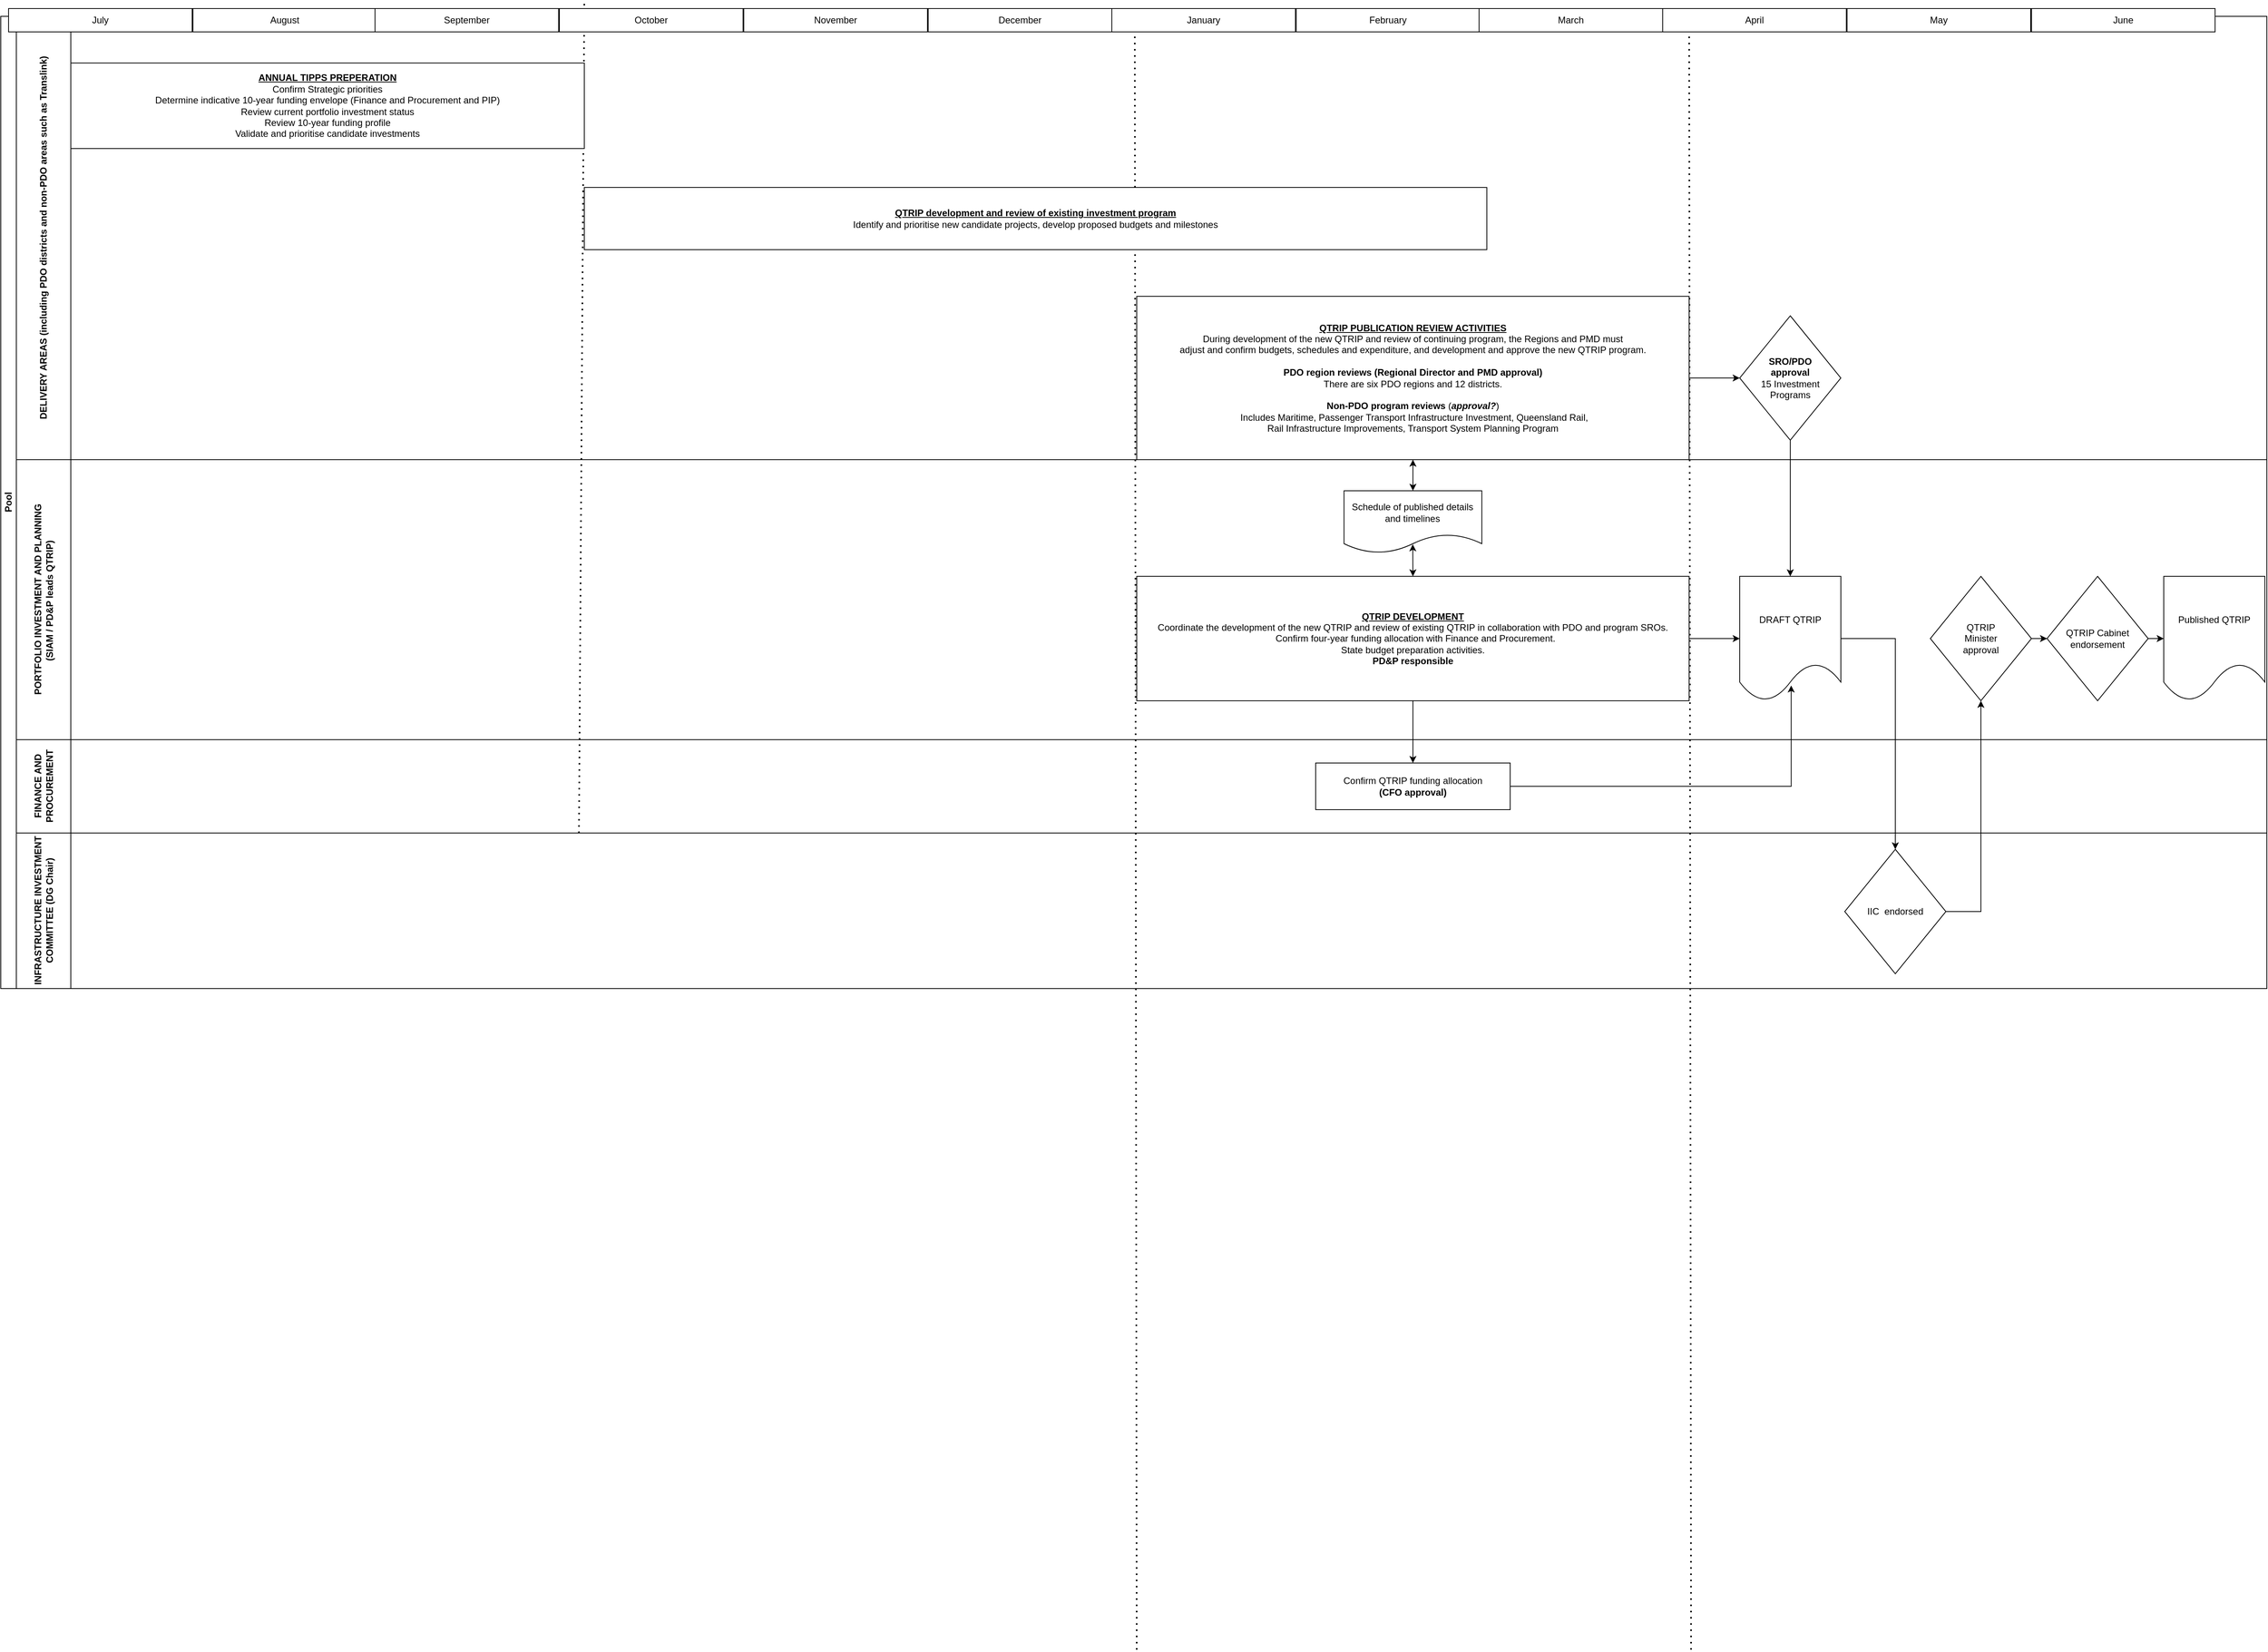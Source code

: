 <mxfile version="20.6.0" type="github" pages="2">
  <diagram id="prtHgNgQTEPvFCAcTncT" name="Page-1">
    <mxGraphModel dx="1211" dy="641" grid="1" gridSize="10" guides="1" tooltips="1" connect="1" arrows="1" fold="1" page="1" pageScale="1" pageWidth="1654" pageHeight="1169" math="0" shadow="0">
      <root>
        <mxCell id="0" />
        <mxCell id="1" parent="0" />
        <mxCell id="dNxyNK7c78bLwvsdeMH5-19" value="Pool" style="swimlane;html=1;childLayout=stackLayout;resizeParent=1;resizeParentMax=0;horizontal=0;startSize=20;horizontalStack=0;" parent="1" vertex="1">
          <mxGeometry x="200" y="90" width="2912.5" height="1250" as="geometry" />
        </mxCell>
        <mxCell id="dNxyNK7c78bLwvsdeMH5-20" value="DELIVERY AREAS (including PDO districts and non-PDO areas such as Translink)" style="swimlane;html=1;startSize=70;horizontal=0;" parent="dNxyNK7c78bLwvsdeMH5-19" vertex="1">
          <mxGeometry x="20" width="2892.5" height="570" as="geometry" />
        </mxCell>
        <mxCell id="J4HFlhDhFd4bc666YAR--60" value="" style="endArrow=none;dashed=1;html=1;dashPattern=1 3;strokeWidth=2;rounded=0;entryX=0;entryY=1;entryDx=0;entryDy=0;exitX=0.25;exitY=1;exitDx=0;exitDy=0;" edge="1" parent="dNxyNK7c78bLwvsdeMH5-20" source="dNxyNK7c78bLwvsdeMH5-22">
          <mxGeometry width="50" height="50" relative="1" as="geometry">
            <mxPoint x="730" y="940" as="sourcePoint" />
            <mxPoint x="730.0" y="-20" as="targetPoint" />
          </mxGeometry>
        </mxCell>
        <mxCell id="CpiX4Lv9qsMPHa_85J-V-12" style="edgeStyle=orthogonalEdgeStyle;rounded=0;orthogonalLoop=1;jettySize=auto;html=1;entryX=0;entryY=0.5;entryDx=0;entryDy=0;" edge="1" parent="dNxyNK7c78bLwvsdeMH5-20" source="J4HFlhDhFd4bc666YAR--69" target="J4HFlhDhFd4bc666YAR--165">
          <mxGeometry relative="1" as="geometry" />
        </mxCell>
        <mxCell id="J4HFlhDhFd4bc666YAR--69" value="&lt;b style=&quot;text-decoration-line: underline;&quot;&gt;QTRIP PUBLICATION REVIEW ACTIVITIES&lt;br&gt;&lt;/b&gt;During development of the new QTRIP and review of continuing program, the Regions and PMD must&lt;br&gt;adjust and confirm budgets, schedules and expenditure, and development and approve the new QTRIP program.&lt;br&gt;&lt;br&gt;&lt;b&gt;PDO region reviews (&lt;/b&gt;&lt;b&gt;Regional Director and PMD approval)&lt;/b&gt;&lt;br&gt;There are six PDO regions and 12 districts.&lt;br&gt;&lt;br&gt;&lt;span style=&quot;font-weight: bold;&quot;&gt;Non-PDO program reviews&amp;nbsp;&lt;/span&gt;(&lt;i&gt;&lt;b&gt;approval?&lt;/b&gt;&lt;/i&gt;)&lt;br&gt;&lt;span style=&quot;white-space: pre;&quot;&gt;	&lt;/span&gt;Includes Maritime, Passenger Transport Infrastructure Investment, Queensland Rail,&lt;br&gt;Rail Infrastructure Improvements, Transport System Planning Program" style="rounded=0;whiteSpace=wrap;html=1;" vertex="1" parent="dNxyNK7c78bLwvsdeMH5-20">
          <mxGeometry x="1440" y="360" width="710" height="210" as="geometry" />
        </mxCell>
        <mxCell id="J4HFlhDhFd4bc666YAR--109" value="" style="endArrow=none;dashed=1;html=1;dashPattern=1 3;strokeWidth=2;rounded=0;entryX=0;entryY=1;entryDx=0;entryDy=0;" edge="1" parent="dNxyNK7c78bLwvsdeMH5-20">
          <mxGeometry x="20" width="50" height="50" relative="1" as="geometry">
            <mxPoint x="1440" y="2100" as="sourcePoint" />
            <mxPoint x="1437.5" as="targetPoint" />
          </mxGeometry>
        </mxCell>
        <mxCell id="J4HFlhDhFd4bc666YAR--110" value="" style="endArrow=none;dashed=1;html=1;dashPattern=1 3;strokeWidth=2;rounded=0;entryX=0;entryY=1;entryDx=0;entryDy=0;" edge="1" parent="dNxyNK7c78bLwvsdeMH5-20">
          <mxGeometry x="20" width="50" height="50" relative="1" as="geometry">
            <mxPoint x="2152.5" y="2100.0" as="sourcePoint" />
            <mxPoint x="2150" as="targetPoint" />
          </mxGeometry>
        </mxCell>
        <mxCell id="J4HFlhDhFd4bc666YAR--111" value="&lt;b&gt;&lt;u&gt;ANNUAL TIPPS PREPERATION&lt;br&gt;&lt;/u&gt;&lt;/b&gt;Confirm Strategic priorities&lt;br&gt;Determine indicative 10-year funding envelope (Finance and Procurement and PIP)&lt;br&gt;Review current portfolio investment status&lt;br&gt;Review 10-year funding profile&lt;br&gt;Validate and prioritise candidate investments" style="rounded=0;whiteSpace=wrap;html=1;fontFamily=Helvetica;fontSize=12;fontColor=#000000;align=center;" vertex="1" parent="dNxyNK7c78bLwvsdeMH5-20">
          <mxGeometry x="70" y="60" width="660" height="110" as="geometry" />
        </mxCell>
        <mxCell id="J4HFlhDhFd4bc666YAR--131" value="&lt;b&gt;&lt;u&gt;QTRIP development and review of existing investment program&lt;br&gt;&lt;/u&gt;&lt;/b&gt;Identify and prioritise new candidate projects, develop proposed budgets and milestones&lt;b&gt;&lt;u&gt;&lt;br&gt;&lt;/u&gt;&lt;/b&gt;" style="rounded=0;whiteSpace=wrap;html=1;" vertex="1" parent="dNxyNK7c78bLwvsdeMH5-20">
          <mxGeometry x="730" y="220" width="1160" height="80" as="geometry" />
        </mxCell>
        <mxCell id="J4HFlhDhFd4bc666YAR--165" value="&lt;b&gt;SRO/PDO&lt;br&gt;approval&lt;/b&gt;&lt;br&gt;15 Investment&lt;br&gt;Programs" style="rhombus;whiteSpace=wrap;html=1;" vertex="1" parent="dNxyNK7c78bLwvsdeMH5-20">
          <mxGeometry x="2215" y="385" width="130" height="160" as="geometry" />
        </mxCell>
        <mxCell id="dNxyNK7c78bLwvsdeMH5-21" value="PORTFOLIO INVESTMENT AND PLANNING&lt;br&gt;(SIAM / PD&amp;amp;P leads QTRIP)&amp;nbsp;" style="swimlane;html=1;startSize=70;horizontal=0;" parent="dNxyNK7c78bLwvsdeMH5-19" vertex="1">
          <mxGeometry x="20" y="570" width="2892.5" height="360" as="geometry" />
        </mxCell>
        <mxCell id="J4HFlhDhFd4bc666YAR--175" value="" style="edgeStyle=orthogonalEdgeStyle;rounded=0;orthogonalLoop=1;jettySize=auto;html=1;" edge="1" parent="dNxyNK7c78bLwvsdeMH5-21" source="J4HFlhDhFd4bc666YAR--126" target="J4HFlhDhFd4bc666YAR--174">
          <mxGeometry relative="1" as="geometry" />
        </mxCell>
        <mxCell id="J4HFlhDhFd4bc666YAR--126" value="&lt;b&gt;&lt;u&gt;QTRIP DEVELOPMENT&lt;/u&gt;&lt;/b&gt;&lt;br&gt;Coordinate the development of the new QTRIP and review of existing QTRIP in collaboration with PDO and program SROs.&lt;br&gt;&amp;nbsp; Confirm four-year funding allocation with Finance and Procurement.&lt;br&gt;State budget preparation activities.&lt;br&gt;&lt;b&gt;PD&amp;amp;P responsible&lt;/b&gt;" style="rounded=0;whiteSpace=wrap;html=1;" vertex="1" parent="dNxyNK7c78bLwvsdeMH5-21">
          <mxGeometry x="1440" y="150" width="710" height="160" as="geometry" />
        </mxCell>
        <mxCell id="J4HFlhDhFd4bc666YAR--127" value="Schedule of published details and timelines" style="shape=document;whiteSpace=wrap;html=1;boundedLbl=1;rounded=0;" vertex="1" parent="dNxyNK7c78bLwvsdeMH5-21">
          <mxGeometry x="1706.43" y="40" width="177.14" height="80" as="geometry" />
        </mxCell>
        <mxCell id="J4HFlhDhFd4bc666YAR--174" value="DRAFT QTRIP" style="shape=document;whiteSpace=wrap;html=1;boundedLbl=1;rounded=0;" vertex="1" parent="dNxyNK7c78bLwvsdeMH5-21">
          <mxGeometry x="2215" y="150" width="130" height="160" as="geometry" />
        </mxCell>
        <mxCell id="J4HFlhDhFd4bc666YAR--182" value="" style="edgeStyle=orthogonalEdgeStyle;rounded=0;orthogonalLoop=1;jettySize=auto;html=1;" edge="1" parent="dNxyNK7c78bLwvsdeMH5-21" source="J4HFlhDhFd4bc666YAR--178" target="J4HFlhDhFd4bc666YAR--181">
          <mxGeometry relative="1" as="geometry" />
        </mxCell>
        <mxCell id="J4HFlhDhFd4bc666YAR--178" value="QTRIP &lt;br&gt;Minister&lt;br&gt;approval" style="rhombus;whiteSpace=wrap;html=1;rounded=0;" vertex="1" parent="dNxyNK7c78bLwvsdeMH5-21">
          <mxGeometry x="2460" y="150" width="130" height="160" as="geometry" />
        </mxCell>
        <mxCell id="CpiX4Lv9qsMPHa_85J-V-31" style="edgeStyle=orthogonalEdgeStyle;rounded=0;orthogonalLoop=1;jettySize=auto;html=1;entryX=0;entryY=0.5;entryDx=0;entryDy=0;" edge="1" parent="dNxyNK7c78bLwvsdeMH5-21" source="J4HFlhDhFd4bc666YAR--181" target="J4HFlhDhFd4bc666YAR--185">
          <mxGeometry relative="1" as="geometry" />
        </mxCell>
        <mxCell id="J4HFlhDhFd4bc666YAR--181" value="QTRIP Cabinet endorsement" style="rhombus;whiteSpace=wrap;html=1;rounded=0;" vertex="1" parent="dNxyNK7c78bLwvsdeMH5-21">
          <mxGeometry x="2610" y="150" width="130" height="160" as="geometry" />
        </mxCell>
        <mxCell id="J4HFlhDhFd4bc666YAR--185" value="Published QTRIP" style="shape=document;whiteSpace=wrap;html=1;boundedLbl=1;rounded=0;" vertex="1" parent="dNxyNK7c78bLwvsdeMH5-21">
          <mxGeometry x="2760" y="150" width="130" height="160" as="geometry" />
        </mxCell>
        <mxCell id="CpiX4Lv9qsMPHa_85J-V-23" value="" style="endArrow=classic;startArrow=classic;html=1;rounded=0;entryX=0.528;entryY=0.923;entryDx=0;entryDy=0;entryPerimeter=0;exitX=0.5;exitY=0;exitDx=0;exitDy=0;" edge="1" parent="dNxyNK7c78bLwvsdeMH5-21" source="J4HFlhDhFd4bc666YAR--126">
          <mxGeometry width="50" height="50" relative="1" as="geometry">
            <mxPoint x="1794.83" y="155" as="sourcePoint" />
            <mxPoint x="1794.79" y="108.84" as="targetPoint" />
          </mxGeometry>
        </mxCell>
        <mxCell id="dNxyNK7c78bLwvsdeMH5-22" value="FINANCE AND&lt;br&gt;PROCUREMENT" style="swimlane;html=1;startSize=70;horizontal=0;" parent="dNxyNK7c78bLwvsdeMH5-19" vertex="1">
          <mxGeometry x="20" y="930" width="2892.5" height="120" as="geometry" />
        </mxCell>
        <mxCell id="J4HFlhDhFd4bc666YAR--172" value="Confirm QTRIP funding allocation&lt;br&gt;&lt;b&gt;(CFO approval)&lt;/b&gt;" style="rounded=0;whiteSpace=wrap;html=1;" vertex="1" parent="dNxyNK7c78bLwvsdeMH5-22">
          <mxGeometry x="1670" y="30" width="250" height="60" as="geometry" />
        </mxCell>
        <mxCell id="J4HFlhDhFd4bc666YAR--123" value="INFRASTRUCTURE INVESTMENT&lt;br&gt;COMMITTEE (DG Chair)" style="swimlane;html=1;startSize=70;horizontal=0;" vertex="1" parent="dNxyNK7c78bLwvsdeMH5-19">
          <mxGeometry x="20" y="1050" width="2892.5" height="200" as="geometry" />
        </mxCell>
        <mxCell id="J4HFlhDhFd4bc666YAR--176" value="IIC&amp;nbsp; endorsed" style="rhombus;whiteSpace=wrap;html=1;rounded=0;" vertex="1" parent="J4HFlhDhFd4bc666YAR--123">
          <mxGeometry x="2350" y="21" width="130" height="160" as="geometry" />
        </mxCell>
        <mxCell id="CpiX4Lv9qsMPHa_85J-V-9" style="edgeStyle=orthogonalEdgeStyle;rounded=0;orthogonalLoop=1;jettySize=auto;html=1;entryX=0.5;entryY=0;entryDx=0;entryDy=0;" edge="1" parent="dNxyNK7c78bLwvsdeMH5-19" source="J4HFlhDhFd4bc666YAR--165" target="J4HFlhDhFd4bc666YAR--174">
          <mxGeometry relative="1" as="geometry" />
        </mxCell>
        <mxCell id="CpiX4Lv9qsMPHa_85J-V-11" style="edgeStyle=orthogonalEdgeStyle;rounded=0;orthogonalLoop=1;jettySize=auto;html=1;entryX=0.5;entryY=0;entryDx=0;entryDy=0;" edge="1" parent="dNxyNK7c78bLwvsdeMH5-19" source="J4HFlhDhFd4bc666YAR--174" target="J4HFlhDhFd4bc666YAR--176">
          <mxGeometry relative="1" as="geometry">
            <mxPoint x="2430.0" y="930" as="targetPoint" />
          </mxGeometry>
        </mxCell>
        <mxCell id="CpiX4Lv9qsMPHa_85J-V-24" style="edgeStyle=orthogonalEdgeStyle;rounded=0;orthogonalLoop=1;jettySize=auto;html=1;entryX=0.5;entryY=0;entryDx=0;entryDy=0;" edge="1" parent="dNxyNK7c78bLwvsdeMH5-19" source="J4HFlhDhFd4bc666YAR--126" target="J4HFlhDhFd4bc666YAR--172">
          <mxGeometry relative="1" as="geometry" />
        </mxCell>
        <mxCell id="CpiX4Lv9qsMPHa_85J-V-25" style="edgeStyle=orthogonalEdgeStyle;rounded=0;orthogonalLoop=1;jettySize=auto;html=1;entryX=0.509;entryY=0.877;entryDx=0;entryDy=0;entryPerimeter=0;" edge="1" parent="dNxyNK7c78bLwvsdeMH5-19" source="J4HFlhDhFd4bc666YAR--172" target="J4HFlhDhFd4bc666YAR--174">
          <mxGeometry relative="1" as="geometry" />
        </mxCell>
        <mxCell id="CpiX4Lv9qsMPHa_85J-V-26" style="edgeStyle=orthogonalEdgeStyle;rounded=0;orthogonalLoop=1;jettySize=auto;html=1;entryX=0.5;entryY=1;entryDx=0;entryDy=0;" edge="1" parent="dNxyNK7c78bLwvsdeMH5-19" source="J4HFlhDhFd4bc666YAR--176" target="J4HFlhDhFd4bc666YAR--178">
          <mxGeometry relative="1" as="geometry">
            <Array as="points">
              <mxPoint x="2545" y="1151" />
            </Array>
          </mxGeometry>
        </mxCell>
        <mxCell id="dNxyNK7c78bLwvsdeMH5-24" value="July" style="rounded=0;whiteSpace=wrap;html=1;fontFamily=Helvetica;fontSize=12;fontColor=#000000;align=center;" parent="1" vertex="1">
          <mxGeometry x="210" y="80" width="236" height="30" as="geometry" />
        </mxCell>
        <mxCell id="J4HFlhDhFd4bc666YAR--98" value="August" style="rounded=0;whiteSpace=wrap;html=1;fontFamily=Helvetica;fontSize=12;fontColor=#000000;align=center;" vertex="1" parent="1">
          <mxGeometry x="447" y="80" width="236" height="30" as="geometry" />
        </mxCell>
        <mxCell id="J4HFlhDhFd4bc666YAR--99" value="October" style="rounded=0;whiteSpace=wrap;html=1;fontFamily=Helvetica;fontSize=12;fontColor=#000000;align=center;" vertex="1" parent="1">
          <mxGeometry x="918" y="80" width="236" height="30" as="geometry" />
        </mxCell>
        <mxCell id="J4HFlhDhFd4bc666YAR--100" value="September" style="rounded=0;whiteSpace=wrap;html=1;fontFamily=Helvetica;fontSize=12;fontColor=#000000;align=center;" vertex="1" parent="1">
          <mxGeometry x="681" y="80" width="236" height="30" as="geometry" />
        </mxCell>
        <mxCell id="J4HFlhDhFd4bc666YAR--101" value="December" style="rounded=0;whiteSpace=wrap;html=1;fontFamily=Helvetica;fontSize=12;fontColor=#000000;align=center;" vertex="1" parent="1">
          <mxGeometry x="1392" y="80" width="236" height="30" as="geometry" />
        </mxCell>
        <mxCell id="J4HFlhDhFd4bc666YAR--102" value="November" style="rounded=0;whiteSpace=wrap;html=1;fontFamily=Helvetica;fontSize=12;fontColor=#000000;align=center;" vertex="1" parent="1">
          <mxGeometry x="1155" y="80" width="236" height="30" as="geometry" />
        </mxCell>
        <mxCell id="J4HFlhDhFd4bc666YAR--103" value="February" style="rounded=0;whiteSpace=wrap;html=1;fontFamily=Helvetica;fontSize=12;fontColor=#000000;align=center;" vertex="1" parent="1">
          <mxGeometry x="1865" y="80" width="236" height="30" as="geometry" />
        </mxCell>
        <mxCell id="J4HFlhDhFd4bc666YAR--104" value="January" style="rounded=0;whiteSpace=wrap;html=1;fontFamily=Helvetica;fontSize=12;fontColor=#000000;align=center;" vertex="1" parent="1">
          <mxGeometry x="1628" y="80" width="236" height="30" as="geometry" />
        </mxCell>
        <mxCell id="J4HFlhDhFd4bc666YAR--105" value="May" style="rounded=0;whiteSpace=wrap;html=1;fontFamily=Helvetica;fontSize=12;fontColor=#000000;align=center;" vertex="1" parent="1">
          <mxGeometry x="2573" y="80" width="236" height="30" as="geometry" />
        </mxCell>
        <mxCell id="J4HFlhDhFd4bc666YAR--106" value="April" style="rounded=0;whiteSpace=wrap;html=1;fontFamily=Helvetica;fontSize=12;fontColor=#000000;align=center;" vertex="1" parent="1">
          <mxGeometry x="2336" y="80" width="236" height="30" as="geometry" />
        </mxCell>
        <mxCell id="J4HFlhDhFd4bc666YAR--107" value="March" style="rounded=0;whiteSpace=wrap;html=1;fontFamily=Helvetica;fontSize=12;fontColor=#000000;align=center;" vertex="1" parent="1">
          <mxGeometry x="2100" y="80" width="236" height="30" as="geometry" />
        </mxCell>
        <mxCell id="J4HFlhDhFd4bc666YAR--108" value="June" style="rounded=0;whiteSpace=wrap;html=1;fontFamily=Helvetica;fontSize=12;fontColor=#000000;align=center;" vertex="1" parent="1">
          <mxGeometry x="2810" y="80" width="236" height="30" as="geometry" />
        </mxCell>
        <mxCell id="CpiX4Lv9qsMPHa_85J-V-21" value="" style="endArrow=classic;startArrow=classic;html=1;rounded=0;exitX=0.5;exitY=0;exitDx=0;exitDy=0;" edge="1" parent="1" source="J4HFlhDhFd4bc666YAR--127">
          <mxGeometry width="50" height="50" relative="1" as="geometry">
            <mxPoint x="2030" y="830" as="sourcePoint" />
            <mxPoint x="2015" y="660" as="targetPoint" />
          </mxGeometry>
        </mxCell>
      </root>
    </mxGraphModel>
  </diagram>
  <diagram id="KidIS7s5bapu1iftakVk" name="Page-2">
    <mxGraphModel dx="1635" dy="866" grid="1" gridSize="10" guides="1" tooltips="1" connect="1" arrows="1" fold="1" page="1" pageScale="1" pageWidth="1654" pageHeight="1169" math="0" shadow="0">
      <root>
        <mxCell id="0" />
        <mxCell id="1" parent="0" />
      </root>
    </mxGraphModel>
  </diagram>
</mxfile>
